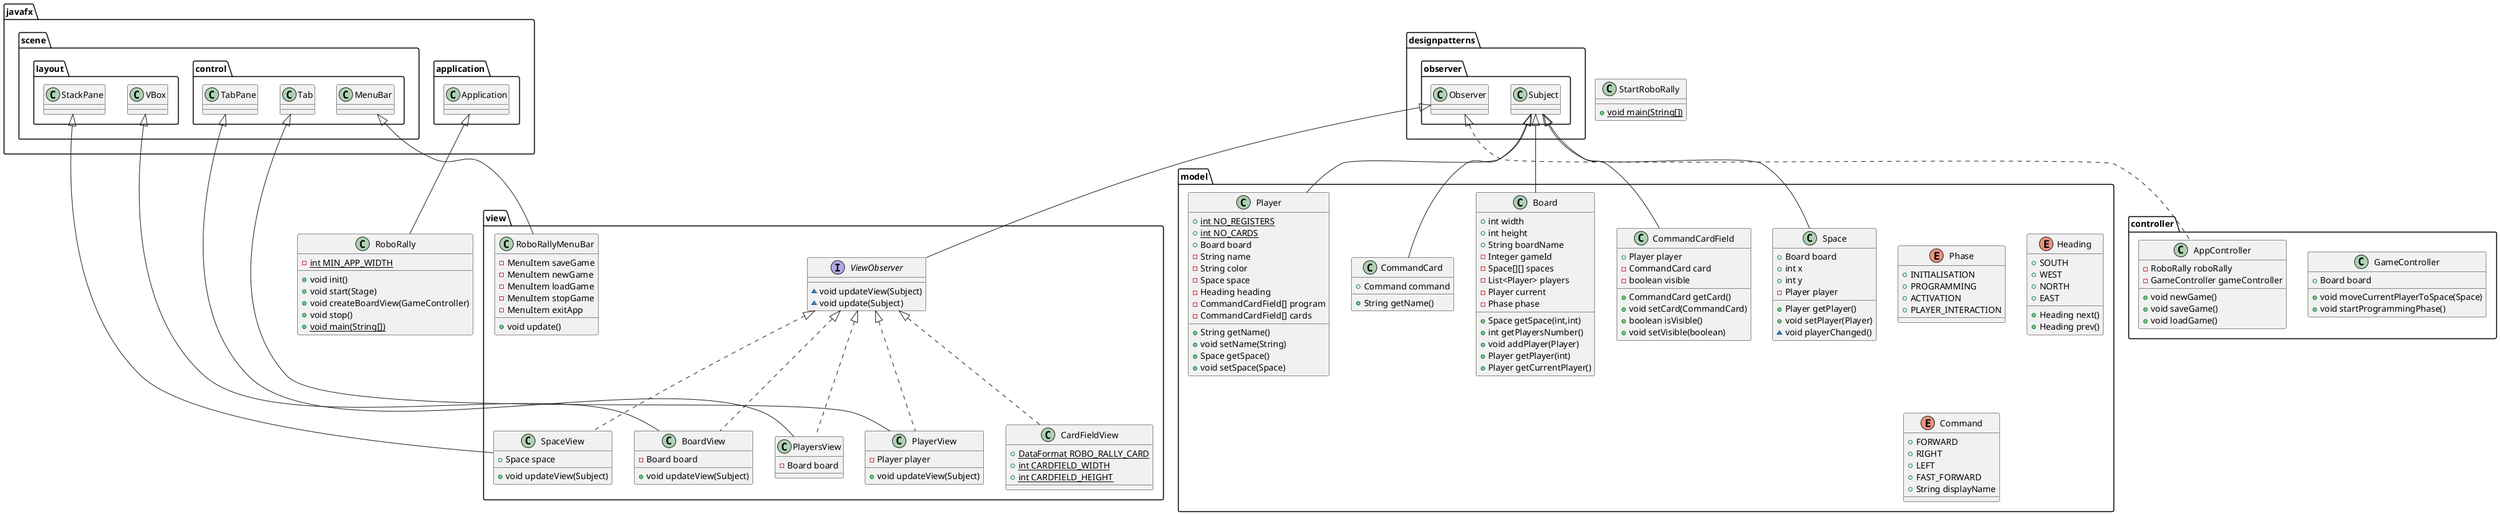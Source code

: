 @startuml
class view.CardFieldView {
+ {static} DataFormat ROBO_RALLY_CARD
+ {static} int CARDFIELD_WIDTH
+ {static} int CARDFIELD_HEIGHT
}

class view.PlayersView {
- Board board
}
class RoboRally {
- {static} int MIN_APP_WIDTH
+ void init()
+ void start(Stage)
+ void createBoardView(GameController)
+ void stop()
+ {static} void main(String[])
}
enum model.Phase {
+  INITIALISATION
+  PROGRAMMING
+  ACTIVATION
+  PLAYER_INTERACTION
}
class controller.GameController {
+ Board board
+ void moveCurrentPlayerToSpace(Space)
+ void startProgrammingPhase()
}
class controller.AppController {
- RoboRally roboRally
- GameController gameController
+ void newGame()
+ void saveGame()
+ void loadGame()
}
class model.CommandCard {
+ Command command
+ String getName()
}
class view.BoardView {
- Board board
+ void updateView(Subject)
}
class view.SpaceView {
+ Space space
+ void updateView(Subject)
}
class StartRoboRally {
+ {static} void main(String[])
}
class model.Player {
+ {static} int NO_REGISTERS
+ {static} int NO_CARDS
+ Board board
- String name
- String color
- Space space
- Heading heading
- CommandCardField[] program
- CommandCardField[] cards
+ String getName()
+ void setName(String)
+ Space getSpace()
+ void setSpace(Space)
}
class view.PlayerView {
- Player player
+ void updateView(Subject)
}
enum model.Heading {
+  SOUTH
+  WEST
+  NORTH
+  EAST
+ Heading next()
+ Heading prev()
}
enum model.Command {
+  FORWARD
+  RIGHT
+  LEFT
+  FAST_FORWARD
+ String displayName
}
interface view.ViewObserver {
~ void updateView(Subject)
~ void update(Subject)
}
class model.Space {
+ Board board
+ int x
+ int y
- Player player
+ Player getPlayer()
+ void setPlayer(Player)
~ void playerChanged()
}
class view.RoboRallyMenuBar {
- MenuItem saveGame
- MenuItem newGame
- MenuItem loadGame
- MenuItem stopGame
- MenuItem exitApp
+ void update()
}
class model.Board {
+ int width
+ int height
+ String boardName
- Integer gameId
- Space[][] spaces
- List<Player> players
- Player current
- Phase phase
+ Space getSpace(int,int)
+ int getPlayersNumber()
+ void addPlayer(Player)
+ Player getPlayer(int)
+ Player getCurrentPlayer()
}
class model.CommandCardField {
+ Player player
- CommandCard card
- boolean visible
+ CommandCard getCard()
+ void setCard(CommandCard)
+ boolean isVisible()
+ void setVisible(boolean)
}


view.ViewObserver <|.. view.CardFieldView
view.ViewObserver <|.. view.PlayersView
javafx.scene.control.TabPane <|-- view.PlayersView
javafx.application.Application <|-- .RoboRally
designpatterns.observer.Observer <|.. .controller.AppController
designpatterns.observer.Subject <|-- model.CommandCard
view.ViewObserver <|.. view.BoardView
javafx.scene.layout.VBox <|-down- view.BoardView

view.ViewObserver <|.. view.SpaceView
javafx.scene.layout.StackPane <|-right- view.SpaceView
designpatterns.observer.Subject <|--model.Player
view.ViewObserver <|.. view.PlayerView
javafx.scene.control.Tab <|-- view.PlayerView
designpatterns.observer.Observer <|-- view.ViewObserver
designpatterns.observer.Subject <|-- model.Space
javafx.scene.control.MenuBar <|-- view.RoboRallyMenuBar
designpatterns.observer.Subject <|-up- model.Board
designpatterns.observer.Subject <|-- model.CommandCardField
@enduml